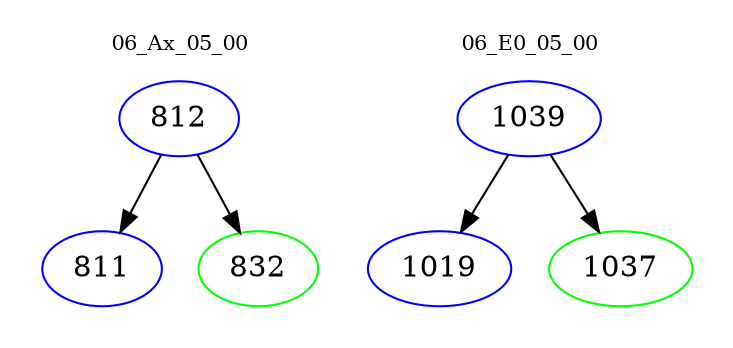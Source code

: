 digraph{
subgraph cluster_0 {
color = white
label = "06_Ax_05_00";
fontsize=10;
T0_812 [label="812", color="blue"]
T0_812 -> T0_811 [color="black"]
T0_811 [label="811", color="blue"]
T0_812 -> T0_832 [color="black"]
T0_832 [label="832", color="green"]
}
subgraph cluster_1 {
color = white
label = "06_E0_05_00";
fontsize=10;
T1_1039 [label="1039", color="blue"]
T1_1039 -> T1_1019 [color="black"]
T1_1019 [label="1019", color="blue"]
T1_1039 -> T1_1037 [color="black"]
T1_1037 [label="1037", color="green"]
}
}
